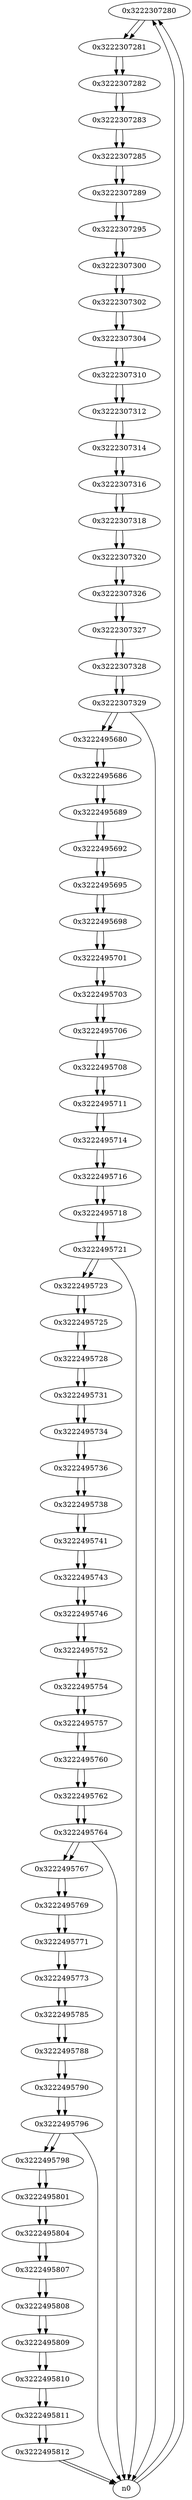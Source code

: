 digraph G{
/* nodes */
  n1 [label="0x3222307280"]
  n2 [label="0x3222307281"]
  n3 [label="0x3222307282"]
  n4 [label="0x3222307283"]
  n5 [label="0x3222307285"]
  n6 [label="0x3222307289"]
  n7 [label="0x3222307295"]
  n8 [label="0x3222307300"]
  n9 [label="0x3222307302"]
  n10 [label="0x3222307304"]
  n11 [label="0x3222307310"]
  n12 [label="0x3222307312"]
  n13 [label="0x3222307314"]
  n14 [label="0x3222307316"]
  n15 [label="0x3222307318"]
  n16 [label="0x3222307320"]
  n17 [label="0x3222307326"]
  n18 [label="0x3222307327"]
  n19 [label="0x3222307328"]
  n20 [label="0x3222307329"]
  n21 [label="0x3222495680"]
  n22 [label="0x3222495686"]
  n23 [label="0x3222495689"]
  n24 [label="0x3222495692"]
  n25 [label="0x3222495695"]
  n26 [label="0x3222495698"]
  n27 [label="0x3222495701"]
  n28 [label="0x3222495703"]
  n29 [label="0x3222495706"]
  n30 [label="0x3222495708"]
  n31 [label="0x3222495711"]
  n32 [label="0x3222495714"]
  n33 [label="0x3222495716"]
  n34 [label="0x3222495718"]
  n35 [label="0x3222495721"]
  n36 [label="0x3222495723"]
  n37 [label="0x3222495725"]
  n38 [label="0x3222495728"]
  n39 [label="0x3222495731"]
  n40 [label="0x3222495734"]
  n41 [label="0x3222495736"]
  n42 [label="0x3222495738"]
  n43 [label="0x3222495741"]
  n44 [label="0x3222495743"]
  n45 [label="0x3222495746"]
  n46 [label="0x3222495752"]
  n47 [label="0x3222495754"]
  n48 [label="0x3222495757"]
  n49 [label="0x3222495760"]
  n50 [label="0x3222495762"]
  n51 [label="0x3222495764"]
  n52 [label="0x3222495767"]
  n53 [label="0x3222495769"]
  n54 [label="0x3222495771"]
  n55 [label="0x3222495773"]
  n56 [label="0x3222495785"]
  n57 [label="0x3222495788"]
  n58 [label="0x3222495790"]
  n59 [label="0x3222495796"]
  n60 [label="0x3222495798"]
  n61 [label="0x3222495801"]
  n62 [label="0x3222495804"]
  n63 [label="0x3222495807"]
  n64 [label="0x3222495808"]
  n65 [label="0x3222495809"]
  n66 [label="0x3222495810"]
  n67 [label="0x3222495811"]
  n68 [label="0x3222495812"]
/* edges */
n1 -> n2;
n0 -> n1;
n0 -> n1;
n2 -> n3;
n1 -> n2;
n3 -> n4;
n2 -> n3;
n4 -> n5;
n3 -> n4;
n5 -> n6;
n4 -> n5;
n6 -> n7;
n5 -> n6;
n7 -> n8;
n6 -> n7;
n8 -> n9;
n7 -> n8;
n9 -> n10;
n8 -> n9;
n10 -> n11;
n9 -> n10;
n11 -> n12;
n10 -> n11;
n12 -> n13;
n11 -> n12;
n13 -> n14;
n12 -> n13;
n14 -> n15;
n13 -> n14;
n15 -> n16;
n14 -> n15;
n16 -> n17;
n15 -> n16;
n17 -> n18;
n16 -> n17;
n18 -> n19;
n17 -> n18;
n19 -> n20;
n18 -> n19;
n20 -> n21;
n20 -> n0;
n19 -> n20;
n21 -> n22;
n20 -> n21;
n22 -> n23;
n21 -> n22;
n23 -> n24;
n22 -> n23;
n24 -> n25;
n23 -> n24;
n25 -> n26;
n24 -> n25;
n26 -> n27;
n25 -> n26;
n27 -> n28;
n26 -> n27;
n28 -> n29;
n27 -> n28;
n29 -> n30;
n28 -> n29;
n30 -> n31;
n29 -> n30;
n31 -> n32;
n30 -> n31;
n32 -> n33;
n31 -> n32;
n33 -> n34;
n32 -> n33;
n34 -> n35;
n33 -> n34;
n35 -> n36;
n35 -> n0;
n34 -> n35;
n36 -> n37;
n35 -> n36;
n37 -> n38;
n36 -> n37;
n38 -> n39;
n37 -> n38;
n39 -> n40;
n38 -> n39;
n40 -> n41;
n39 -> n40;
n41 -> n42;
n40 -> n41;
n42 -> n43;
n41 -> n42;
n43 -> n44;
n42 -> n43;
n44 -> n45;
n43 -> n44;
n45 -> n46;
n44 -> n45;
n46 -> n47;
n45 -> n46;
n47 -> n48;
n46 -> n47;
n48 -> n49;
n47 -> n48;
n49 -> n50;
n48 -> n49;
n50 -> n51;
n49 -> n50;
n51 -> n52;
n51 -> n0;
n50 -> n51;
n52 -> n53;
n51 -> n52;
n53 -> n54;
n52 -> n53;
n54 -> n55;
n53 -> n54;
n55 -> n56;
n54 -> n55;
n56 -> n57;
n55 -> n56;
n57 -> n58;
n56 -> n57;
n58 -> n59;
n57 -> n58;
n59 -> n60;
n59 -> n0;
n58 -> n59;
n60 -> n61;
n59 -> n60;
n61 -> n62;
n60 -> n61;
n62 -> n63;
n61 -> n62;
n63 -> n64;
n62 -> n63;
n64 -> n65;
n63 -> n64;
n65 -> n66;
n64 -> n65;
n66 -> n67;
n65 -> n66;
n67 -> n68;
n66 -> n67;
n68 -> n0;
n68 -> n0;
n67 -> n68;
}
